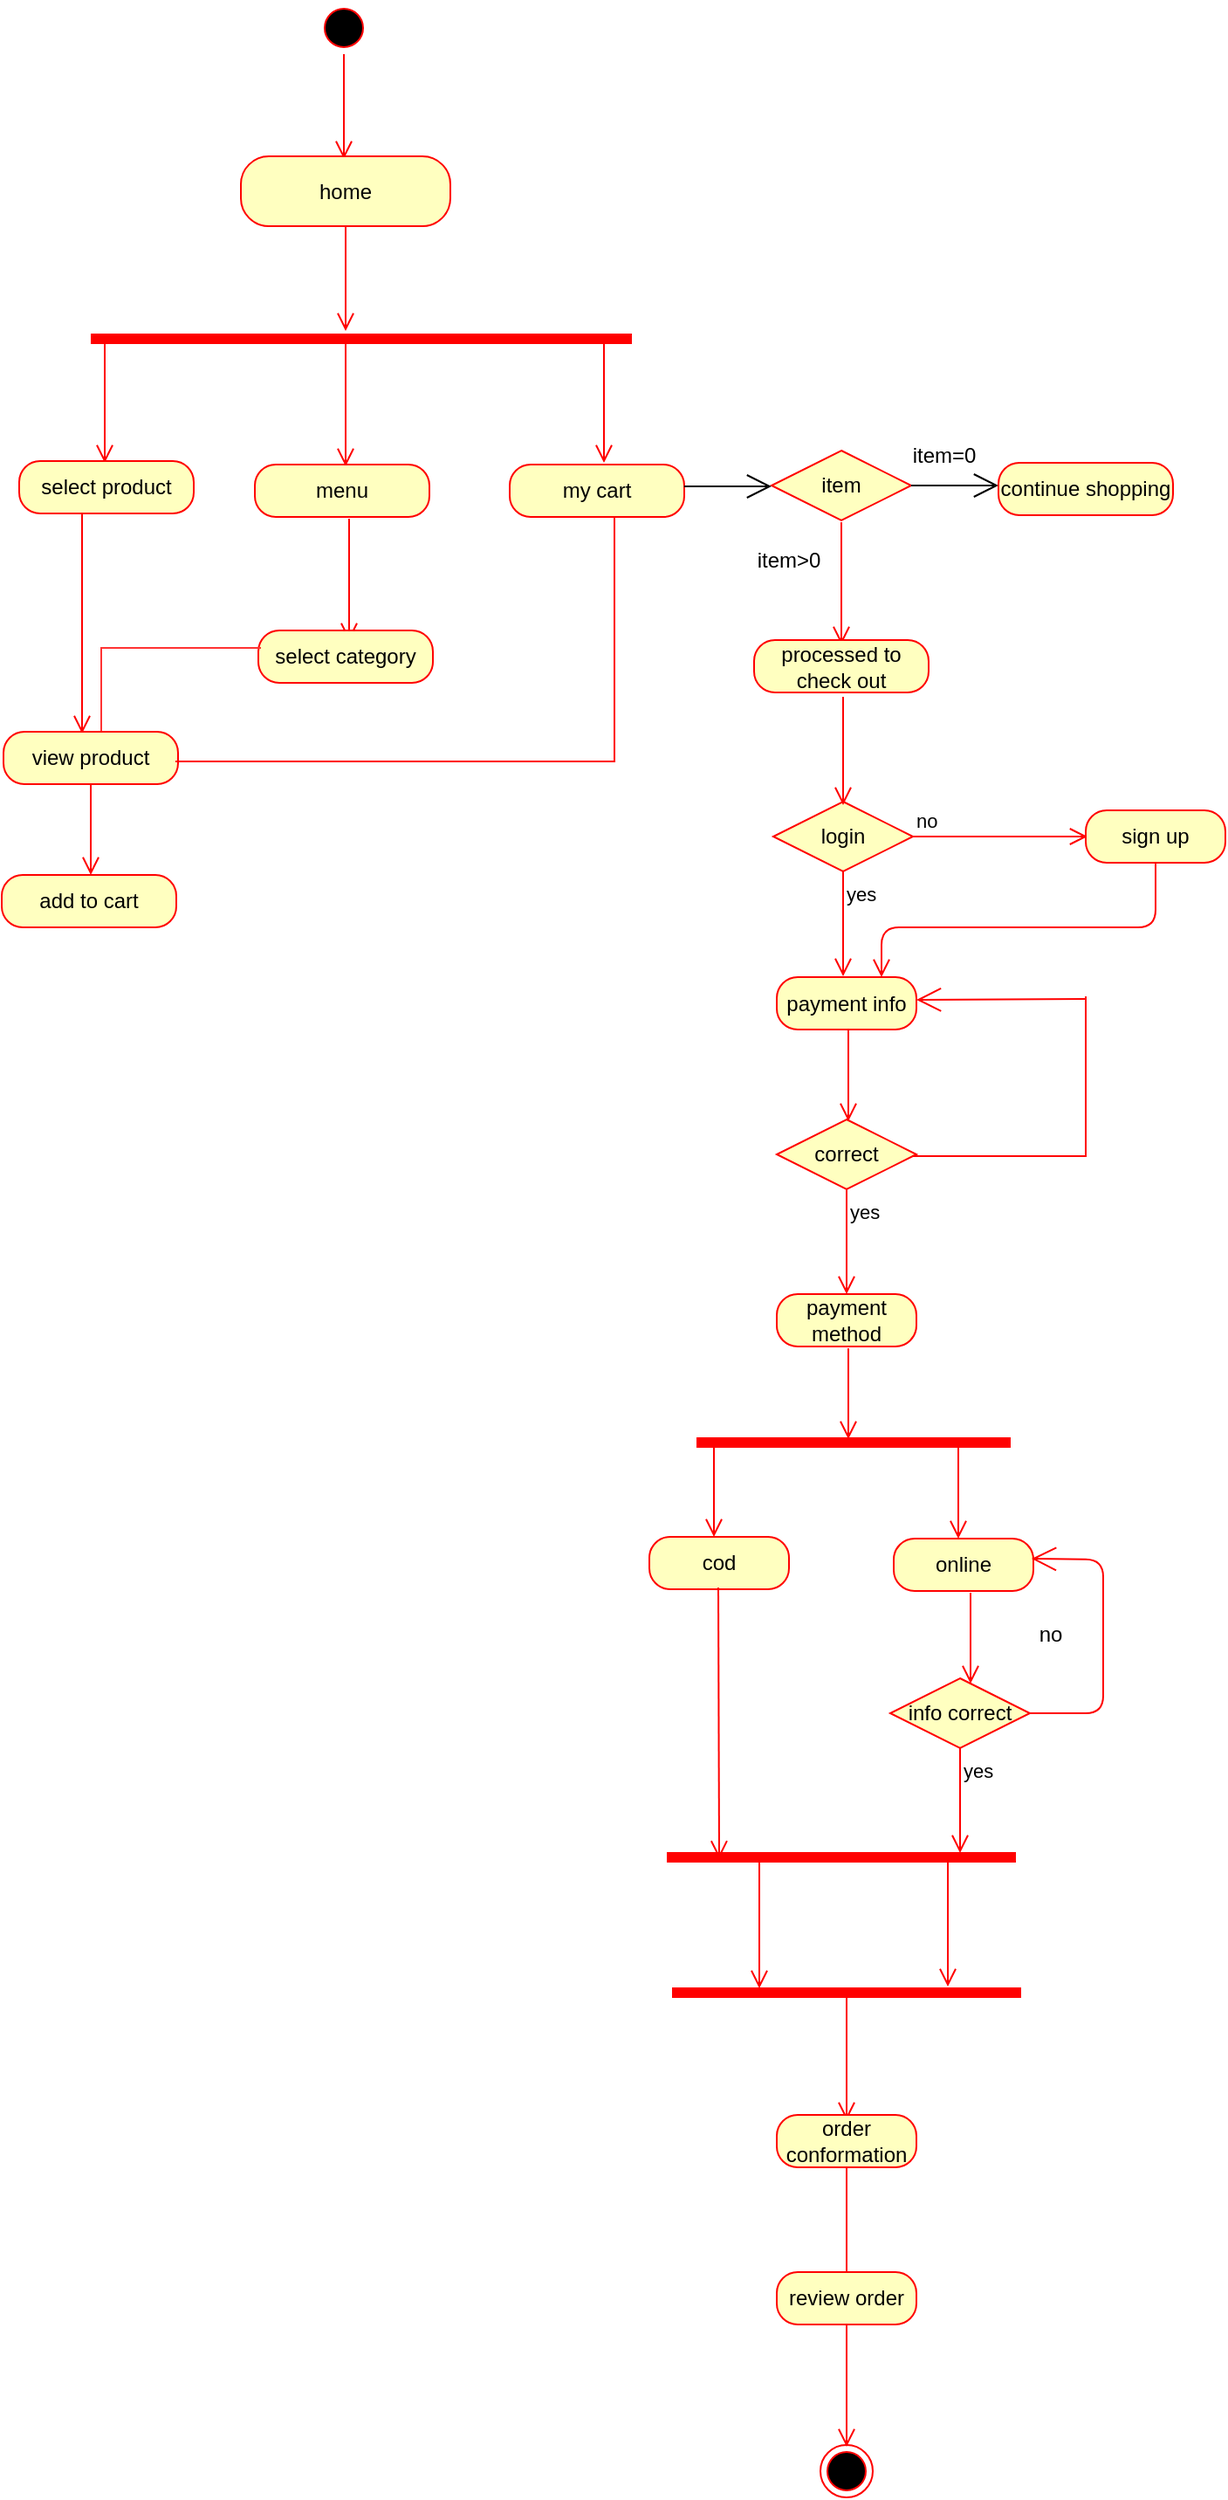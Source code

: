 <mxfile version="12.1.3" type="device" pages="1"><diagram id="hxkuB22Vp5HEmdG-TOh7" name="Page-1"><mxGraphModel dx="1024" dy="485" grid="1" gridSize="10" guides="1" tooltips="1" connect="1" arrows="1" fold="1" page="1" pageScale="1" pageWidth="850" pageHeight="1100" math="0" shadow="0"><root><mxCell id="0"/><mxCell id="1" parent="0"/><mxCell id="1fRDo80sY_hwZMZo8k_S-4" value="" style="ellipse;html=1;shape=startState;fillColor=#000000;strokeColor=#ff0000;" parent="1" vertex="1"><mxGeometry x="380" width="30" height="30" as="geometry"/></mxCell><mxCell id="1fRDo80sY_hwZMZo8k_S-5" value="" style="edgeStyle=orthogonalEdgeStyle;html=1;verticalAlign=bottom;endArrow=open;endSize=8;strokeColor=#ff0000;" parent="1" source="1fRDo80sY_hwZMZo8k_S-4" edge="1"><mxGeometry relative="1" as="geometry"><mxPoint x="395" y="90" as="targetPoint"/></mxGeometry></mxCell><mxCell id="1fRDo80sY_hwZMZo8k_S-31" value="home" style="rounded=1;whiteSpace=wrap;html=1;arcSize=40;fontColor=#000000;fillColor=#ffffc0;strokeColor=#ff0000;" parent="1" vertex="1"><mxGeometry x="336" y="88.5" width="120" height="40" as="geometry"/></mxCell><mxCell id="1fRDo80sY_hwZMZo8k_S-32" value="" style="edgeStyle=orthogonalEdgeStyle;html=1;verticalAlign=bottom;endArrow=open;endSize=8;strokeColor=#ff0000;" parent="1" source="1fRDo80sY_hwZMZo8k_S-31" edge="1"><mxGeometry relative="1" as="geometry"><mxPoint x="396" y="188.5" as="targetPoint"/></mxGeometry></mxCell><mxCell id="1fRDo80sY_hwZMZo8k_S-33" value="" style="shape=line;html=1;strokeWidth=6;strokeColor=#ff0000;" parent="1" vertex="1"><mxGeometry x="250" y="188" width="310" height="10" as="geometry"/></mxCell><mxCell id="1fRDo80sY_hwZMZo8k_S-34" value="" style="edgeStyle=orthogonalEdgeStyle;html=1;verticalAlign=bottom;endArrow=open;endSize=8;strokeColor=#ff0000;" parent="1" edge="1"><mxGeometry relative="1" as="geometry"><mxPoint x="396" y="266" as="targetPoint"/><mxPoint x="396" y="196" as="sourcePoint"/></mxGeometry></mxCell><mxCell id="1fRDo80sY_hwZMZo8k_S-39" value="" style="edgeStyle=orthogonalEdgeStyle;html=1;verticalAlign=bottom;endArrow=open;endSize=8;strokeColor=#ff0000;" parent="1" edge="1"><mxGeometry relative="1" as="geometry"><mxPoint x="544" y="264" as="targetPoint"/><mxPoint x="544" y="194" as="sourcePoint"/></mxGeometry></mxCell><mxCell id="1fRDo80sY_hwZMZo8k_S-41" value="" style="edgeStyle=orthogonalEdgeStyle;html=1;verticalAlign=bottom;endArrow=open;endSize=8;strokeColor=#ff0000;" parent="1" edge="1"><mxGeometry relative="1" as="geometry"><mxPoint x="258" y="264" as="targetPoint"/><mxPoint x="258" y="194" as="sourcePoint"/></mxGeometry></mxCell><mxCell id="1fRDo80sY_hwZMZo8k_S-42" value="select product" style="rounded=1;whiteSpace=wrap;html=1;arcSize=40;fontColor=#000000;fillColor=#ffffc0;strokeColor=#ff0000;" parent="1" vertex="1"><mxGeometry x="209" y="263" width="100" height="30" as="geometry"/></mxCell><mxCell id="1fRDo80sY_hwZMZo8k_S-43" value="menu" style="rounded=1;whiteSpace=wrap;html=1;arcSize=40;fontColor=#000000;fillColor=#ffffc0;strokeColor=#ff0000;" parent="1" vertex="1"><mxGeometry x="344" y="265" width="100" height="30" as="geometry"/></mxCell><mxCell id="1fRDo80sY_hwZMZo8k_S-44" value="my cart" style="rounded=1;whiteSpace=wrap;html=1;arcSize=40;fontColor=#000000;fillColor=#ffffc0;strokeColor=#ff0000;" parent="1" vertex="1"><mxGeometry x="490" y="265" width="100" height="30" as="geometry"/></mxCell><mxCell id="1fRDo80sY_hwZMZo8k_S-45" value="" style="edgeStyle=orthogonalEdgeStyle;html=1;verticalAlign=bottom;endArrow=open;endSize=8;strokeColor=#ff0000;" parent="1" edge="1"><mxGeometry relative="1" as="geometry"><mxPoint x="398" y="366" as="targetPoint"/><mxPoint x="398" y="296" as="sourcePoint"/></mxGeometry></mxCell><mxCell id="1fRDo80sY_hwZMZo8k_S-46" value="select category" style="rounded=1;whiteSpace=wrap;html=1;arcSize=40;fontColor=#000000;fillColor=#ffffc0;strokeColor=#ff0000;" parent="1" vertex="1"><mxGeometry x="346" y="360" width="100" height="30" as="geometry"/></mxCell><mxCell id="1fRDo80sY_hwZMZo8k_S-48" value="" style="edgeStyle=orthogonalEdgeStyle;html=1;verticalAlign=bottom;endArrow=open;endSize=8;strokeColor=#ff0000;entryX=0.52;entryY=0.133;entryDx=0;entryDy=0;entryPerimeter=0;" parent="1" edge="1"><mxGeometry relative="1" as="geometry"><mxPoint x="245" y="419" as="targetPoint"/><mxPoint x="245" y="293" as="sourcePoint"/></mxGeometry></mxCell><mxCell id="1fRDo80sY_hwZMZo8k_S-49" value="view product" style="rounded=1;whiteSpace=wrap;html=1;arcSize=40;fontColor=#000000;fillColor=#ffffc0;strokeColor=#ff0000;" parent="1" vertex="1"><mxGeometry x="200" y="418" width="100" height="30" as="geometry"/></mxCell><mxCell id="1fRDo80sY_hwZMZo8k_S-51" value="" style="shape=partialRectangle;whiteSpace=wrap;html=1;top=0;left=0;fillColor=none;strokeColor=#FF0000;" parent="1" vertex="1"><mxGeometry x="299" y="296" width="251" height="139" as="geometry"/></mxCell><mxCell id="1fRDo80sY_hwZMZo8k_S-53" value="" style="shape=partialRectangle;whiteSpace=wrap;html=1;bottom=0;right=0;fillColor=none;strokeColor=#FF3333;" parent="1" vertex="1"><mxGeometry x="256" y="370" width="91" height="47" as="geometry"/></mxCell><mxCell id="1fRDo80sY_hwZMZo8k_S-54" value="" style="edgeStyle=orthogonalEdgeStyle;html=1;verticalAlign=bottom;endArrow=open;endSize=8;strokeColor=#ff0000;" parent="1" edge="1"><mxGeometry relative="1" as="geometry"><mxPoint x="250" y="500" as="targetPoint"/><mxPoint x="250" y="448" as="sourcePoint"/></mxGeometry></mxCell><mxCell id="1fRDo80sY_hwZMZo8k_S-55" value="add to cart" style="rounded=1;whiteSpace=wrap;html=1;arcSize=40;fontColor=#000000;fillColor=#ffffc0;strokeColor=#ff0000;" parent="1" vertex="1"><mxGeometry x="199" y="500" width="100" height="30" as="geometry"/></mxCell><mxCell id="1fRDo80sY_hwZMZo8k_S-56" value="item" style="rhombus;whiteSpace=wrap;html=1;fillColor=#ffffc0;strokeColor=#ff0000;" parent="1" vertex="1"><mxGeometry x="640" y="257" width="80" height="40" as="geometry"/></mxCell><mxCell id="1fRDo80sY_hwZMZo8k_S-59" value="" style="endArrow=open;endFill=1;endSize=12;html=1;" parent="1" edge="1"><mxGeometry width="160" relative="1" as="geometry"><mxPoint x="590" y="277.5" as="sourcePoint"/><mxPoint x="640" y="277.5" as="targetPoint"/></mxGeometry></mxCell><mxCell id="1fRDo80sY_hwZMZo8k_S-62" value="" style="edgeStyle=orthogonalEdgeStyle;html=1;verticalAlign=bottom;endArrow=open;endSize=8;strokeColor=#ff0000;" parent="1" edge="1"><mxGeometry relative="1" as="geometry"><mxPoint x="680" y="368" as="targetPoint"/><mxPoint x="680" y="298" as="sourcePoint"/></mxGeometry></mxCell><mxCell id="1fRDo80sY_hwZMZo8k_S-63" value="processed to check out" style="rounded=1;whiteSpace=wrap;html=1;arcSize=40;fontColor=#000000;fillColor=#ffffc0;strokeColor=#ff0000;" parent="1" vertex="1"><mxGeometry x="630" y="365.5" width="100" height="30" as="geometry"/></mxCell><mxCell id="1fRDo80sY_hwZMZo8k_S-64" value="item&amp;gt;0" style="text;html=1;strokeColor=none;fillColor=none;align=center;verticalAlign=middle;whiteSpace=wrap;rounded=0;" parent="1" vertex="1"><mxGeometry x="630" y="310" width="40" height="20" as="geometry"/></mxCell><mxCell id="1fRDo80sY_hwZMZo8k_S-65" value="item=0" style="text;html=1;strokeColor=none;fillColor=none;align=center;verticalAlign=middle;whiteSpace=wrap;rounded=0;" parent="1" vertex="1"><mxGeometry x="719" y="250" width="40" height="20" as="geometry"/></mxCell><mxCell id="1fRDo80sY_hwZMZo8k_S-66" value="" style="endArrow=open;endFill=1;endSize=12;html=1;" parent="1" edge="1"><mxGeometry width="160" relative="1" as="geometry"><mxPoint x="720" y="277" as="sourcePoint"/><mxPoint x="770" y="277" as="targetPoint"/></mxGeometry></mxCell><mxCell id="1fRDo80sY_hwZMZo8k_S-67" value="continue shopping" style="rounded=1;whiteSpace=wrap;html=1;arcSize=40;fontColor=#000000;fillColor=#ffffc0;strokeColor=#ff0000;" parent="1" vertex="1"><mxGeometry x="770" y="264" width="100" height="30" as="geometry"/></mxCell><mxCell id="1fRDo80sY_hwZMZo8k_S-68" value="login" style="rhombus;whiteSpace=wrap;html=1;fillColor=#ffffc0;strokeColor=#ff0000;" parent="1" vertex="1"><mxGeometry x="641" y="458" width="80" height="40" as="geometry"/></mxCell><mxCell id="1fRDo80sY_hwZMZo8k_S-69" value="no" style="edgeStyle=orthogonalEdgeStyle;html=1;align=left;verticalAlign=bottom;endArrow=open;endSize=8;strokeColor=#ff0000;" parent="1" source="1fRDo80sY_hwZMZo8k_S-68" edge="1"><mxGeometry x="-1" relative="1" as="geometry"><mxPoint x="821" y="478" as="targetPoint"/></mxGeometry></mxCell><mxCell id="1fRDo80sY_hwZMZo8k_S-70" value="yes" style="edgeStyle=orthogonalEdgeStyle;html=1;align=left;verticalAlign=top;endArrow=open;endSize=8;strokeColor=#ff0000;" parent="1" source="1fRDo80sY_hwZMZo8k_S-68" edge="1"><mxGeometry x="-1" relative="1" as="geometry"><mxPoint x="681" y="558" as="targetPoint"/></mxGeometry></mxCell><mxCell id="1fRDo80sY_hwZMZo8k_S-71" value="" style="edgeStyle=orthogonalEdgeStyle;html=1;verticalAlign=bottom;endArrow=open;endSize=8;strokeColor=#ff0000;" parent="1" edge="1"><mxGeometry relative="1" as="geometry"><mxPoint x="681" y="460" as="targetPoint"/><mxPoint x="681" y="398" as="sourcePoint"/></mxGeometry></mxCell><mxCell id="1fRDo80sY_hwZMZo8k_S-73" value="sign up" style="rounded=1;whiteSpace=wrap;html=1;arcSize=40;fontColor=#000000;fillColor=#ffffc0;strokeColor=#ff0000;" parent="1" vertex="1"><mxGeometry x="820" y="463" width="80" height="30" as="geometry"/></mxCell><mxCell id="1fRDo80sY_hwZMZo8k_S-74" value="payment info" style="rounded=1;whiteSpace=wrap;html=1;arcSize=40;fontColor=#000000;fillColor=#ffffc0;strokeColor=#ff0000;" parent="1" vertex="1"><mxGeometry x="643" y="558.5" width="80" height="30" as="geometry"/></mxCell><mxCell id="1fRDo80sY_hwZMZo8k_S-75" value="" style="edgeStyle=orthogonalEdgeStyle;html=1;verticalAlign=bottom;endArrow=open;endSize=8;strokeColor=#ff0000;" parent="1" edge="1"><mxGeometry relative="1" as="geometry"><mxPoint x="684" y="641" as="targetPoint"/><mxPoint x="684" y="589" as="sourcePoint"/></mxGeometry></mxCell><mxCell id="1fRDo80sY_hwZMZo8k_S-76" value="correct" style="rhombus;whiteSpace=wrap;html=1;fillColor=#ffffc0;strokeColor=#ff0000;" parent="1" vertex="1"><mxGeometry x="643" y="640" width="80" height="40" as="geometry"/></mxCell><mxCell id="1fRDo80sY_hwZMZo8k_S-78" value="yes" style="edgeStyle=orthogonalEdgeStyle;html=1;align=left;verticalAlign=top;endArrow=open;endSize=8;strokeColor=#ff0000;" parent="1" source="1fRDo80sY_hwZMZo8k_S-76" edge="1"><mxGeometry x="-1" relative="1" as="geometry"><mxPoint x="683" y="740" as="targetPoint"/></mxGeometry></mxCell><mxCell id="1fRDo80sY_hwZMZo8k_S-79" value="" style="shape=partialRectangle;whiteSpace=wrap;html=1;top=0;left=0;fillColor=none;strokeColor=#FF0000;" parent="1" vertex="1"><mxGeometry x="721" y="570" width="99" height="91" as="geometry"/></mxCell><mxCell id="1fRDo80sY_hwZMZo8k_S-80" value="" style="endArrow=open;endFill=1;endSize=12;html=1;entryX=1;entryY=0.5;entryDx=0;entryDy=0;strokeColor=#FF0000;" parent="1" edge="1"><mxGeometry width="160" relative="1" as="geometry"><mxPoint x="820" y="571" as="sourcePoint"/><mxPoint x="723" y="571.5" as="targetPoint"/></mxGeometry></mxCell><mxCell id="1fRDo80sY_hwZMZo8k_S-81" value="payment method" style="rounded=1;whiteSpace=wrap;html=1;arcSize=40;fontColor=#000000;fillColor=#ffffc0;strokeColor=#ff0000;" parent="1" vertex="1"><mxGeometry x="643" y="740" width="80" height="30" as="geometry"/></mxCell><mxCell id="1fRDo80sY_hwZMZo8k_S-83" value="" style="shape=line;html=1;strokeWidth=6;strokeColor=#ff0000;" parent="1" vertex="1"><mxGeometry x="597" y="820" width="180" height="10" as="geometry"/></mxCell><mxCell id="1fRDo80sY_hwZMZo8k_S-84" value="" style="edgeStyle=orthogonalEdgeStyle;html=1;verticalAlign=bottom;endArrow=open;endSize=8;strokeColor=#ff0000;" parent="1" edge="1"><mxGeometry relative="1" as="geometry"><mxPoint x="684" y="823" as="targetPoint"/><mxPoint x="684" y="771" as="sourcePoint"/></mxGeometry></mxCell><mxCell id="1fRDo80sY_hwZMZo8k_S-85" value="cod" style="rounded=1;whiteSpace=wrap;html=1;arcSize=40;fontColor=#000000;fillColor=#ffffc0;strokeColor=#ff0000;" parent="1" vertex="1"><mxGeometry x="570" y="879" width="80" height="30" as="geometry"/></mxCell><mxCell id="1fRDo80sY_hwZMZo8k_S-86" value="" style="edgeStyle=orthogonalEdgeStyle;html=1;verticalAlign=bottom;endArrow=open;endSize=8;strokeColor=#ff0000;" parent="1" edge="1"><mxGeometry relative="1" as="geometry"><mxPoint x="607" y="879" as="targetPoint"/><mxPoint x="607" y="827" as="sourcePoint"/></mxGeometry></mxCell><mxCell id="1fRDo80sY_hwZMZo8k_S-87" value="online" style="rounded=1;whiteSpace=wrap;html=1;arcSize=40;fontColor=#000000;fillColor=#ffffc0;strokeColor=#ff0000;" parent="1" vertex="1"><mxGeometry x="710" y="880" width="80" height="30" as="geometry"/></mxCell><mxCell id="1fRDo80sY_hwZMZo8k_S-88" value="" style="edgeStyle=orthogonalEdgeStyle;html=1;verticalAlign=bottom;endArrow=open;endSize=8;strokeColor=#ff0000;" parent="1" edge="1"><mxGeometry relative="1" as="geometry"><mxPoint x="747" y="880" as="targetPoint"/><mxPoint x="747" y="828" as="sourcePoint"/></mxGeometry></mxCell><mxCell id="1fRDo80sY_hwZMZo8k_S-99" value="info correct" style="rhombus;whiteSpace=wrap;html=1;fillColor=#ffffc0;strokeColor=#ff0000;" parent="1" vertex="1"><mxGeometry x="708" y="960" width="80" height="40" as="geometry"/></mxCell><mxCell id="1fRDo80sY_hwZMZo8k_S-100" value="yes" style="edgeStyle=orthogonalEdgeStyle;html=1;align=left;verticalAlign=top;endArrow=open;endSize=8;strokeColor=#ff0000;" parent="1" source="1fRDo80sY_hwZMZo8k_S-99" edge="1"><mxGeometry x="-1" relative="1" as="geometry"><mxPoint x="748" y="1060" as="targetPoint"/></mxGeometry></mxCell><mxCell id="1fRDo80sY_hwZMZo8k_S-102" value="" style="endArrow=open;endFill=1;endSize=12;html=1;entryX=1;entryY=0.5;entryDx=0;entryDy=0;exitX=1;exitY=0.5;exitDx=0;exitDy=0;strokeColor=#FF0000;" parent="1" edge="1" source="1fRDo80sY_hwZMZo8k_S-99"><mxGeometry width="160" relative="1" as="geometry"><mxPoint x="839" y="892" as="sourcePoint"/><mxPoint x="789" y="891.5" as="targetPoint"/><Array as="points"><mxPoint x="830" y="980"/><mxPoint x="830" y="892"/></Array></mxGeometry></mxCell><mxCell id="1fRDo80sY_hwZMZo8k_S-103" value="no" style="text;html=1;strokeColor=none;fillColor=none;align=center;verticalAlign=middle;whiteSpace=wrap;rounded=0;" parent="1" vertex="1"><mxGeometry x="780" y="925" width="40" height="20" as="geometry"/></mxCell><mxCell id="1fRDo80sY_hwZMZo8k_S-104" value="" style="edgeStyle=orthogonalEdgeStyle;html=1;verticalAlign=bottom;endArrow=open;endSize=8;strokeColor=#ff0000;" parent="1" edge="1"><mxGeometry relative="1" as="geometry"><mxPoint x="754" y="963" as="targetPoint"/><mxPoint x="754" y="911" as="sourcePoint"/></mxGeometry></mxCell><mxCell id="1fRDo80sY_hwZMZo8k_S-106" value="" style="shape=line;html=1;strokeWidth=6;strokeColor=#ff0000;" parent="1" vertex="1"><mxGeometry x="580" y="1057.5" width="200" height="10" as="geometry"/></mxCell><mxCell id="1fRDo80sY_hwZMZo8k_S-107" value="" style="edgeStyle=orthogonalEdgeStyle;html=1;verticalAlign=bottom;endArrow=open;endSize=8;strokeColor=#ff0000;" parent="1" edge="1"><mxGeometry relative="1" as="geometry"><mxPoint x="633" y="1137.5" as="targetPoint"/><mxPoint x="633" y="1065.5" as="sourcePoint"/></mxGeometry></mxCell><mxCell id="1fRDo80sY_hwZMZo8k_S-108" value="" style="edgeStyle=orthogonalEdgeStyle;html=1;verticalAlign=bottom;endArrow=open;endSize=8;strokeColor=#ff0000;" parent="1" edge="1"><mxGeometry relative="1" as="geometry"><mxPoint x="741" y="1136.5" as="targetPoint"/><mxPoint x="741" y="1064.5" as="sourcePoint"/></mxGeometry></mxCell><mxCell id="1fRDo80sY_hwZMZo8k_S-110" value="" style="shape=line;html=1;strokeWidth=6;strokeColor=#ff0000;" parent="1" vertex="1"><mxGeometry x="583" y="1135" width="200" height="10" as="geometry"/></mxCell><mxCell id="1fRDo80sY_hwZMZo8k_S-111" value="" style="edgeStyle=orthogonalEdgeStyle;html=1;verticalAlign=bottom;endArrow=open;endSize=8;strokeColor=#ff0000;" parent="1" edge="1"><mxGeometry relative="1" as="geometry"><mxPoint x="683" y="1213" as="targetPoint"/><mxPoint x="683" y="1143" as="sourcePoint"/></mxGeometry></mxCell><mxCell id="1fRDo80sY_hwZMZo8k_S-112" value="order conformation" style="rounded=1;whiteSpace=wrap;html=1;arcSize=40;fontColor=#000000;fillColor=#ffffc0;strokeColor=#ff0000;" parent="1" vertex="1"><mxGeometry x="643" y="1210" width="80" height="30" as="geometry"/></mxCell><mxCell id="1fRDo80sY_hwZMZo8k_S-113" value="" style="edgeStyle=orthogonalEdgeStyle;html=1;verticalAlign=bottom;endArrow=open;endSize=8;strokeColor=#ff0000;" parent="1" edge="1"><mxGeometry relative="1" as="geometry"><mxPoint x="683" y="1310" as="targetPoint"/><mxPoint x="683" y="1240" as="sourcePoint"/></mxGeometry></mxCell><mxCell id="1fRDo80sY_hwZMZo8k_S-114" value="review order" style="rounded=1;whiteSpace=wrap;html=1;arcSize=40;fontColor=#000000;fillColor=#ffffc0;strokeColor=#ff0000;" parent="1" vertex="1"><mxGeometry x="643" y="1300" width="80" height="30" as="geometry"/></mxCell><mxCell id="1fRDo80sY_hwZMZo8k_S-115" value="" style="edgeStyle=orthogonalEdgeStyle;html=1;verticalAlign=bottom;endArrow=open;endSize=8;strokeColor=#ff0000;" parent="1" edge="1"><mxGeometry relative="1" as="geometry"><mxPoint x="683" y="1400.0" as="targetPoint"/><mxPoint x="683" y="1330" as="sourcePoint"/></mxGeometry></mxCell><mxCell id="1fRDo80sY_hwZMZo8k_S-116" value="" style="ellipse;html=1;shape=endState;fillColor=#000000;strokeColor=#ff0000;" parent="1" vertex="1"><mxGeometry x="668" y="1399" width="30" height="30" as="geometry"/></mxCell><mxCell id="1ItEMio8FYBrMzQrILSj-2" value="" style="edgeStyle=orthogonalEdgeStyle;html=1;verticalAlign=bottom;endArrow=open;endSize=8;strokeColor=#ff0000;entryX=0.15;entryY=0.57;entryDx=0;entryDy=0;entryPerimeter=0;" edge="1" parent="1" target="1fRDo80sY_hwZMZo8k_S-106"><mxGeometry relative="1" as="geometry"><mxPoint x="609.5" y="980" as="targetPoint"/><mxPoint x="609.5" y="908" as="sourcePoint"/></mxGeometry></mxCell><mxCell id="1ItEMio8FYBrMzQrILSj-5" value="" style="edgeStyle=orthogonalEdgeStyle;html=1;align=left;verticalAlign=bottom;endArrow=open;endSize=8;strokeColor=#ff0000;exitX=0.5;exitY=1;exitDx=0;exitDy=0;entryX=0.75;entryY=0;entryDx=0;entryDy=0;" edge="1" parent="1" source="1fRDo80sY_hwZMZo8k_S-73" target="1fRDo80sY_hwZMZo8k_S-74"><mxGeometry x="-1" relative="1" as="geometry"><mxPoint x="680" y="530" as="targetPoint"/><mxPoint x="788" y="520" as="sourcePoint"/><Array as="points"><mxPoint x="860" y="530"/><mxPoint x="703" y="530"/></Array></mxGeometry></mxCell></root></mxGraphModel></diagram></mxfile>
